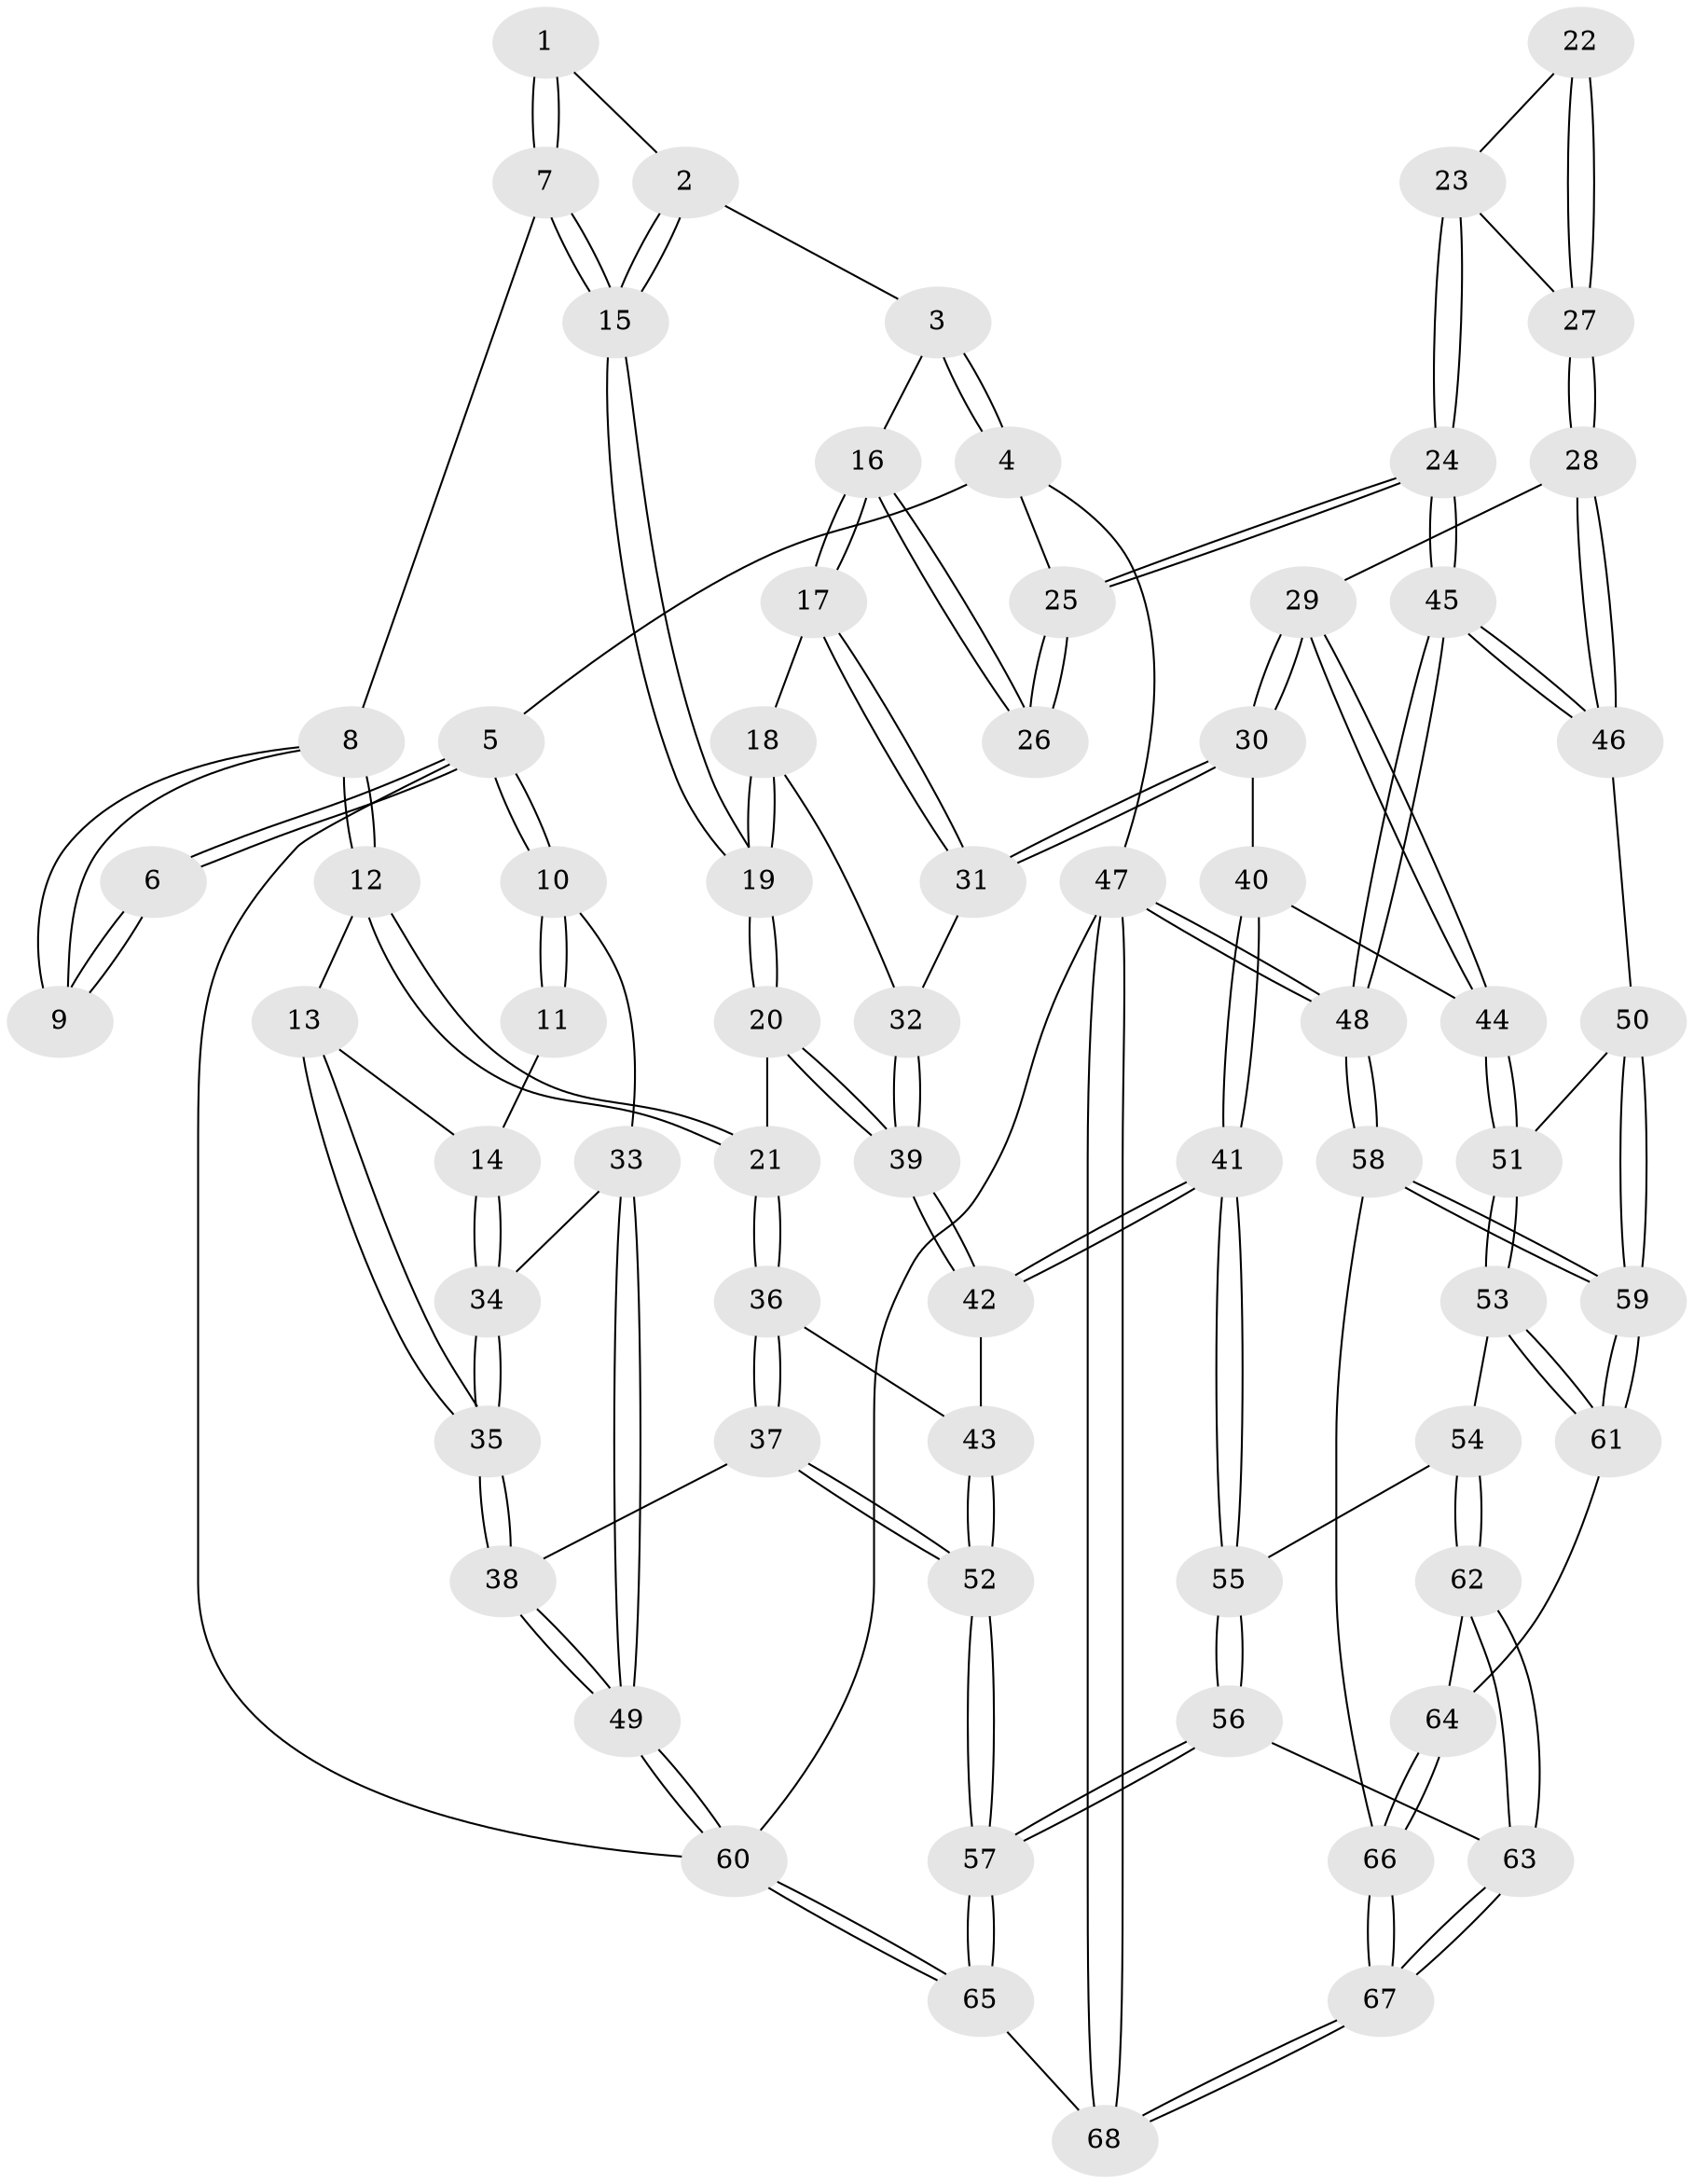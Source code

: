 // coarse degree distribution, {4: 0.4411764705882353, 2: 0.08823529411764706, 3: 0.4117647058823529, 5: 0.058823529411764705}
// Generated by graph-tools (version 1.1) at 2025/38/03/04/25 23:38:29]
// undirected, 68 vertices, 167 edges
graph export_dot {
  node [color=gray90,style=filled];
  1 [pos="+0.36207084976682435+0"];
  2 [pos="+0.7246955078586179+0"];
  3 [pos="+0.7596176904161654+0"];
  4 [pos="+1+0"];
  5 [pos="+0+0"];
  6 [pos="+0.23370400752324044+0"];
  7 [pos="+0.35540154638900134+0.1821828064649332"];
  8 [pos="+0.26632498881979+0.1506828617658558"];
  9 [pos="+0.23305296210494506+0.11781337741737145"];
  10 [pos="+0+0"];
  11 [pos="+0.12693358147756637+0.13728737198172333"];
  12 [pos="+0.16909108646238538+0.3186233156136918"];
  13 [pos="+0.14965033303969272+0.3230177784130423"];
  14 [pos="+0.043178308930221745+0.2760942969744387"];
  15 [pos="+0.4348593401711683+0.22374552621565605"];
  16 [pos="+0.7746300695727274+0.23816247980470034"];
  17 [pos="+0.7621190820643098+0.25908000647292667"];
  18 [pos="+0.5846939483446761+0.3095428447819962"];
  19 [pos="+0.43728849327108177+0.2567323479721732"];
  20 [pos="+0.41320068993675413+0.3343942698594741"];
  21 [pos="+0.34872264292241595+0.3913045766366742"];
  22 [pos="+0.870566048740953+0.30997054442648814"];
  23 [pos="+1+0.34347085056875193"];
  24 [pos="+1+0.3115131662292978"];
  25 [pos="+1+0.22481982728046754"];
  26 [pos="+0.8055140817395219+0.2584673762204256"];
  27 [pos="+0.8693790031790037+0.46519703387041417"];
  28 [pos="+0.866788527262938+0.46986072563875086"];
  29 [pos="+0.8418972535279663+0.4702271974926134"];
  30 [pos="+0.748958390120434+0.41008297878713884"];
  31 [pos="+0.7402012060994292+0.36376829053781323"];
  32 [pos="+0.6223699228144314+0.3816878447512833"];
  33 [pos="+0+0.30150111479235836"];
  34 [pos="+0+0.30589643489370494"];
  35 [pos="+0.13504763224474967+0.5138595056420414"];
  36 [pos="+0.3322113192120274+0.43646364979111485"];
  37 [pos="+0.24146629644601325+0.6075903272901424"];
  38 [pos="+0.1550241642751747+0.5652622985210516"];
  39 [pos="+0.5699953962528501+0.497630504373459"];
  40 [pos="+0.6908793365392538+0.47672064543889414"];
  41 [pos="+0.5940979773705362+0.5323748995103578"];
  42 [pos="+0.5753148385744986+0.5107996964346554"];
  43 [pos="+0.4707563408514692+0.5353549222752151"];
  44 [pos="+0.7825392897357663+0.5527524971774785"];
  45 [pos="+1+0.6323331729241367"];
  46 [pos="+0.9194965434001868+0.5265681132315757"];
  47 [pos="+1+1"];
  48 [pos="+1+0.8392754797409422"];
  49 [pos="+0+0.640415147030176"];
  50 [pos="+0.8566211253010153+0.603834799112706"];
  51 [pos="+0.7735340320441885+0.5966363979206543"];
  52 [pos="+0.27822663630052324+0.6862214318029062"];
  53 [pos="+0.7682702788565622+0.6017813224858531"];
  54 [pos="+0.6428460083179128+0.5934012664433738"];
  55 [pos="+0.5982833907921785+0.5590124037857584"];
  56 [pos="+0.44544073327293415+0.7536844130915594"];
  57 [pos="+0.3148088883405456+0.8093297452464421"];
  58 [pos="+1+0.814243024201302"];
  59 [pos="+0.9174699602912286+0.7428597297364345"];
  60 [pos="+0+1"];
  61 [pos="+0.7865981236250573+0.7266441233280448"];
  62 [pos="+0.684479817735858+0.7465129722176367"];
  63 [pos="+0.6421103041250609+0.7799805911649512"];
  64 [pos="+0.7538126813933902+0.7453746670298799"];
  65 [pos="+0.22676304738689426+1"];
  66 [pos="+0.7797231508920376+0.9114709714142833"];
  67 [pos="+0.6869147867671596+1"];
  68 [pos="+0.6381832199111716+1"];
  1 -- 2;
  1 -- 7;
  1 -- 7;
  2 -- 3;
  2 -- 15;
  2 -- 15;
  3 -- 4;
  3 -- 4;
  3 -- 16;
  4 -- 5;
  4 -- 25;
  4 -- 47;
  5 -- 6;
  5 -- 6;
  5 -- 10;
  5 -- 10;
  5 -- 60;
  6 -- 9;
  6 -- 9;
  7 -- 8;
  7 -- 15;
  7 -- 15;
  8 -- 9;
  8 -- 9;
  8 -- 12;
  8 -- 12;
  10 -- 11;
  10 -- 11;
  10 -- 33;
  11 -- 14;
  12 -- 13;
  12 -- 21;
  12 -- 21;
  13 -- 14;
  13 -- 35;
  13 -- 35;
  14 -- 34;
  14 -- 34;
  15 -- 19;
  15 -- 19;
  16 -- 17;
  16 -- 17;
  16 -- 26;
  16 -- 26;
  17 -- 18;
  17 -- 31;
  17 -- 31;
  18 -- 19;
  18 -- 19;
  18 -- 32;
  19 -- 20;
  19 -- 20;
  20 -- 21;
  20 -- 39;
  20 -- 39;
  21 -- 36;
  21 -- 36;
  22 -- 23;
  22 -- 27;
  22 -- 27;
  23 -- 24;
  23 -- 24;
  23 -- 27;
  24 -- 25;
  24 -- 25;
  24 -- 45;
  24 -- 45;
  25 -- 26;
  25 -- 26;
  27 -- 28;
  27 -- 28;
  28 -- 29;
  28 -- 46;
  28 -- 46;
  29 -- 30;
  29 -- 30;
  29 -- 44;
  29 -- 44;
  30 -- 31;
  30 -- 31;
  30 -- 40;
  31 -- 32;
  32 -- 39;
  32 -- 39;
  33 -- 34;
  33 -- 49;
  33 -- 49;
  34 -- 35;
  34 -- 35;
  35 -- 38;
  35 -- 38;
  36 -- 37;
  36 -- 37;
  36 -- 43;
  37 -- 38;
  37 -- 52;
  37 -- 52;
  38 -- 49;
  38 -- 49;
  39 -- 42;
  39 -- 42;
  40 -- 41;
  40 -- 41;
  40 -- 44;
  41 -- 42;
  41 -- 42;
  41 -- 55;
  41 -- 55;
  42 -- 43;
  43 -- 52;
  43 -- 52;
  44 -- 51;
  44 -- 51;
  45 -- 46;
  45 -- 46;
  45 -- 48;
  45 -- 48;
  46 -- 50;
  47 -- 48;
  47 -- 48;
  47 -- 68;
  47 -- 68;
  47 -- 60;
  48 -- 58;
  48 -- 58;
  49 -- 60;
  49 -- 60;
  50 -- 51;
  50 -- 59;
  50 -- 59;
  51 -- 53;
  51 -- 53;
  52 -- 57;
  52 -- 57;
  53 -- 54;
  53 -- 61;
  53 -- 61;
  54 -- 55;
  54 -- 62;
  54 -- 62;
  55 -- 56;
  55 -- 56;
  56 -- 57;
  56 -- 57;
  56 -- 63;
  57 -- 65;
  57 -- 65;
  58 -- 59;
  58 -- 59;
  58 -- 66;
  59 -- 61;
  59 -- 61;
  60 -- 65;
  60 -- 65;
  61 -- 64;
  62 -- 63;
  62 -- 63;
  62 -- 64;
  63 -- 67;
  63 -- 67;
  64 -- 66;
  64 -- 66;
  65 -- 68;
  66 -- 67;
  66 -- 67;
  67 -- 68;
  67 -- 68;
}
